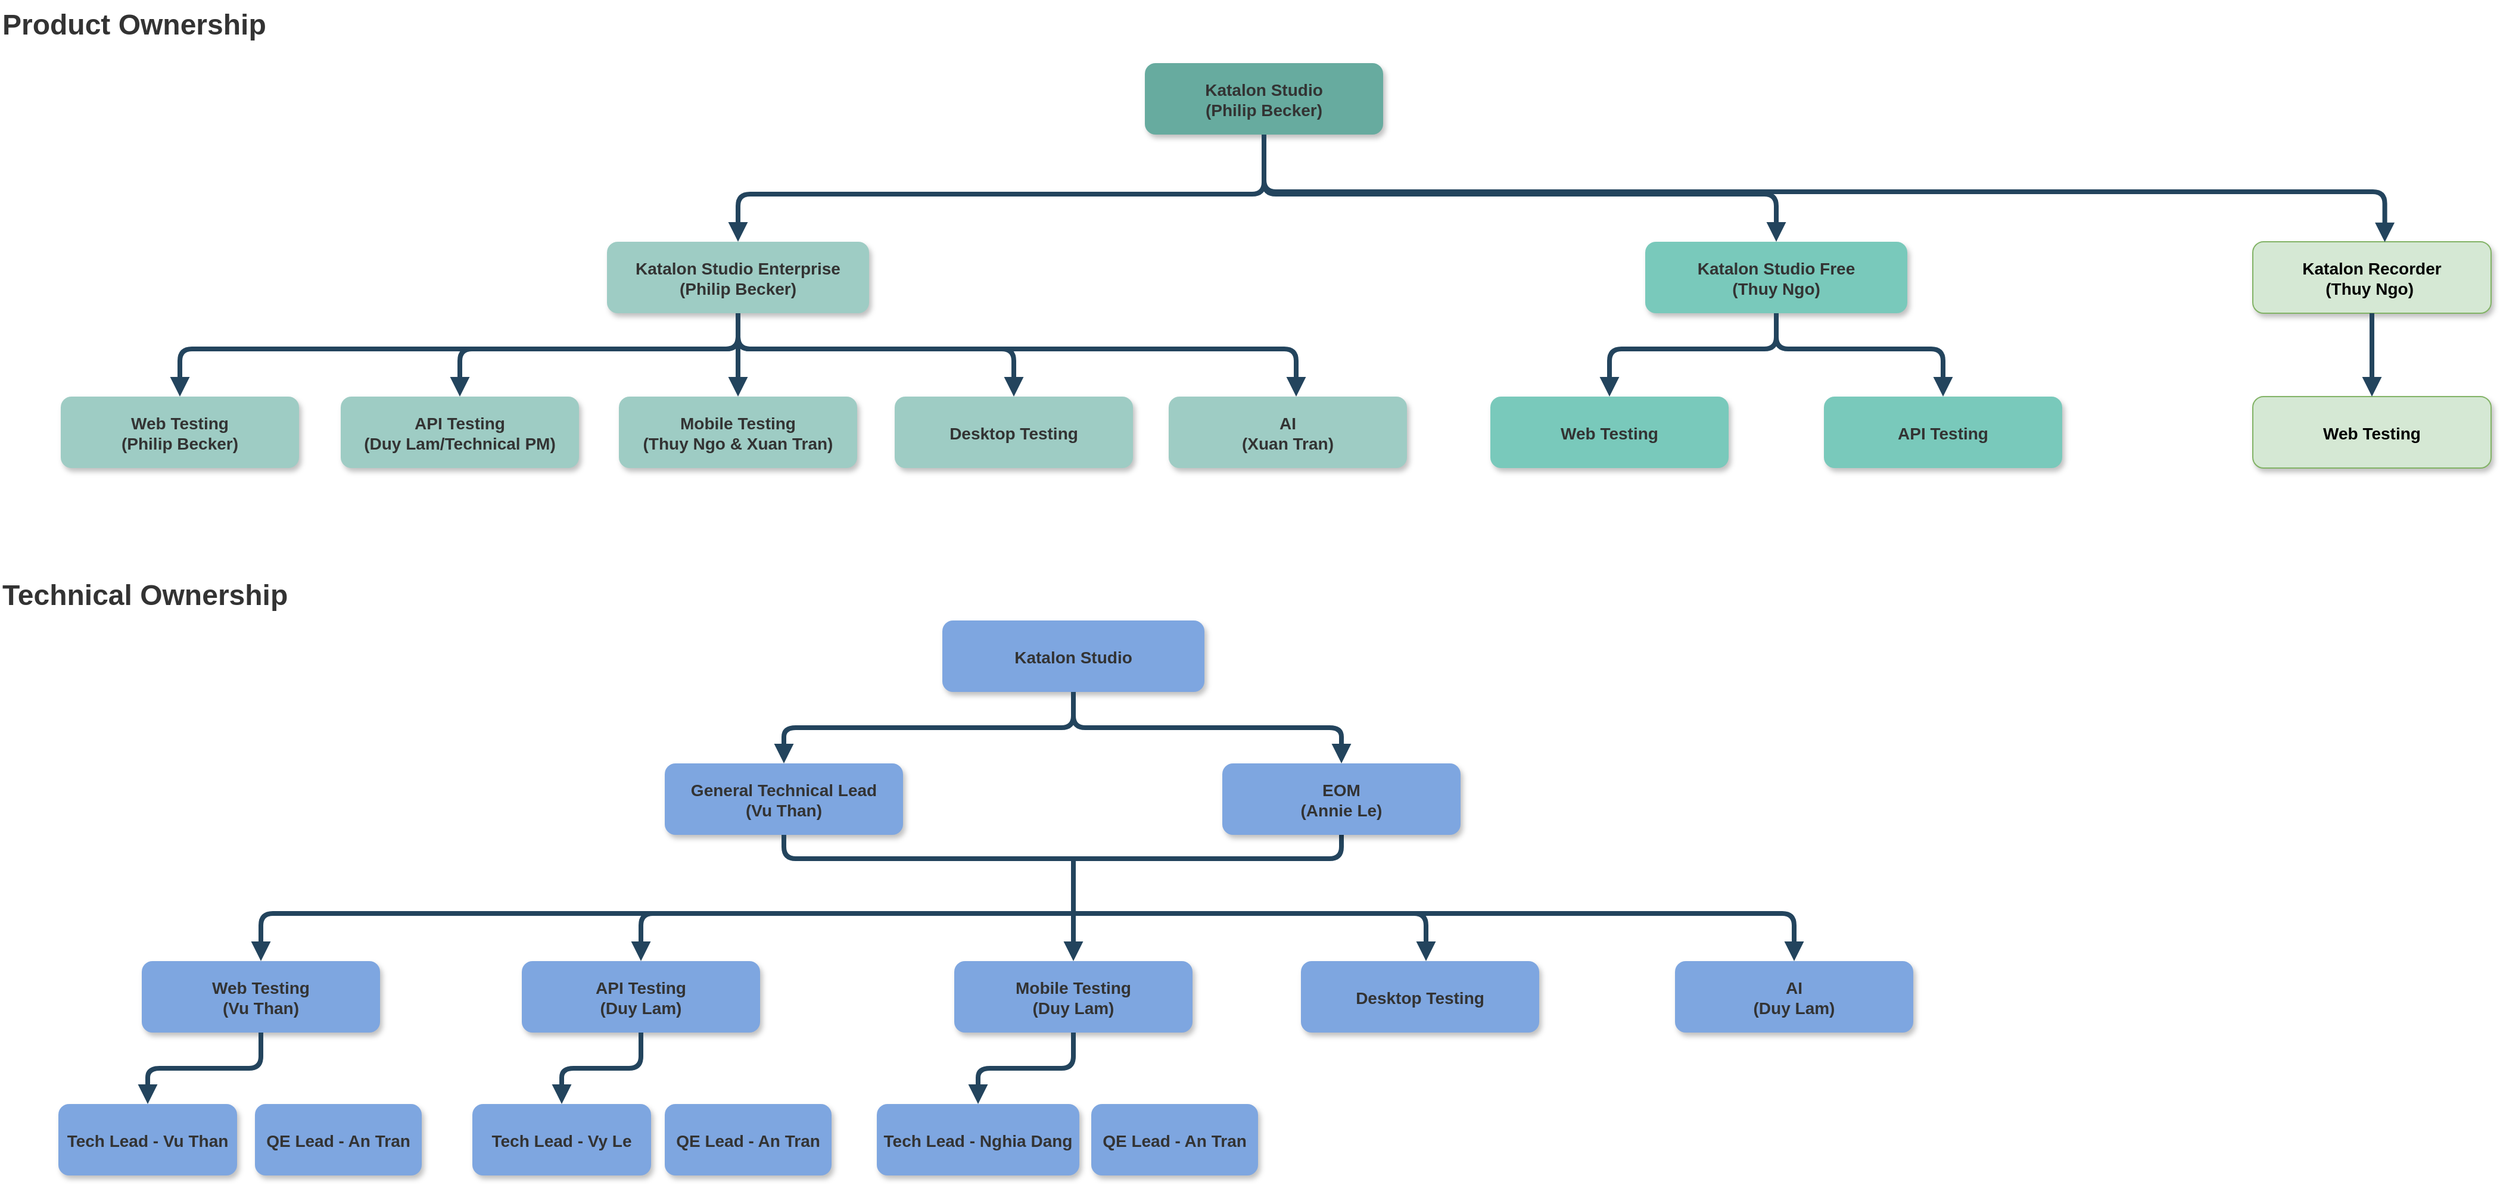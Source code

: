 <mxfile version="24.7.1" type="github">
  <diagram name="Page-1" id="97916047-d0de-89f5-080d-49f4d83e522f">
    <mxGraphModel dx="1193" dy="646" grid="1" gridSize="10" guides="1" tooltips="1" connect="1" arrows="1" fold="1" page="1" pageScale="1.5" pageWidth="1169" pageHeight="827" background="none" math="0" shadow="0">
      <root>
        <mxCell id="0" />
        <mxCell id="1" parent="0" />
        <mxCell id="SAdEDekwwvnTSsliWkF6-55" value="Katalon Studio&#xa;(Philip Becker)" style="rounded=1;fillColor=#67AB9F;strokeColor=none;shadow=1;gradientColor=none;fontStyle=1;fontColor=#333333;fontSize=14;" parent="1" vertex="1">
          <mxGeometry x="2485" y="102" width="200" height="60" as="geometry" />
        </mxCell>
        <mxCell id="SAdEDekwwvnTSsliWkF6-56" value="Katalon Studio Free&#xa;(Thuy Ngo)" style="rounded=1;fillColor=#79C9BB;strokeColor=none;shadow=1;gradientColor=none;fontStyle=1;fontColor=#333333;fontSize=14;" parent="1" vertex="1">
          <mxGeometry x="2905" y="252" width="220" height="60" as="geometry" />
        </mxCell>
        <mxCell id="SAdEDekwwvnTSsliWkF6-58" value="API Testing" style="rounded=1;fillColor=#79C9BB;strokeColor=none;shadow=1;gradientColor=none;fontStyle=1;fontColor=#333333;fontSize=14;" parent="1" vertex="1">
          <mxGeometry x="3055" y="382" width="200" height="60" as="geometry" />
        </mxCell>
        <mxCell id="SAdEDekwwvnTSsliWkF6-61" value="" style="edgeStyle=elbowEdgeStyle;elbow=vertical;strokeWidth=4;endArrow=block;endFill=1;fontStyle=1;strokeColor=#23445D;exitX=0.5;exitY=1;exitDx=0;exitDy=0;fontColor=#333333;" parent="1" source="SAdEDekwwvnTSsliWkF6-55" target="SAdEDekwwvnTSsliWkF6-56" edge="1">
          <mxGeometry x="22" y="165.5" width="100" height="100" as="geometry">
            <mxPoint x="2195" y="192" as="sourcePoint" />
            <mxPoint x="1545" y="92" as="targetPoint" />
            <Array as="points">
              <mxPoint x="2645" y="212" />
            </Array>
          </mxGeometry>
        </mxCell>
        <mxCell id="SAdEDekwwvnTSsliWkF6-67" value="Katalon Studio Enterprise&#xa;(Philip Becker)" style="rounded=1;fillColor=#9ECCC4;strokeColor=none;shadow=1;gradientColor=none;fontStyle=1;fontColor=#333333;fontSize=14;" parent="1" vertex="1">
          <mxGeometry x="2033.5" y="252" width="220" height="60" as="geometry" />
        </mxCell>
        <mxCell id="SAdEDekwwvnTSsliWkF6-70" value="" style="edgeStyle=elbowEdgeStyle;elbow=vertical;strokeWidth=4;endArrow=block;endFill=1;fontStyle=1;strokeColor=#23445D;entryX=0.5;entryY=0;entryDx=0;entryDy=0;exitX=0.5;exitY=1;exitDx=0;exitDy=0;fontColor=#333333;" parent="1" source="SAdEDekwwvnTSsliWkF6-55" target="SAdEDekwwvnTSsliWkF6-67" edge="1">
          <mxGeometry x="22" y="165.5" width="100" height="100" as="geometry">
            <mxPoint x="2195" y="172" as="sourcePoint" />
            <mxPoint x="2375" y="282" as="targetPoint" />
            <Array as="points">
              <mxPoint x="2185" y="212" />
            </Array>
          </mxGeometry>
        </mxCell>
        <mxCell id="SAdEDekwwvnTSsliWkF6-71" value="Web Testing" style="rounded=1;fillColor=#79C9BB;strokeColor=none;shadow=1;gradientColor=none;fontStyle=1;fontColor=#333333;fontSize=14;" parent="1" vertex="1">
          <mxGeometry x="2775" y="382" width="200" height="60" as="geometry" />
        </mxCell>
        <mxCell id="SAdEDekwwvnTSsliWkF6-79" value="API Testing&#xa;(Duy Lam/Technical PM)" style="rounded=1;fillColor=#9ECCC4;strokeColor=none;shadow=1;gradientColor=none;fontStyle=1;fontColor=#333333;fontSize=14;" parent="1" vertex="1">
          <mxGeometry x="1810" y="382" width="200" height="60" as="geometry" />
        </mxCell>
        <mxCell id="SAdEDekwwvnTSsliWkF6-80" value="Web Testing&#xa;(Philip Becker)" style="rounded=1;fillColor=#9ECCC4;strokeColor=none;shadow=1;gradientColor=none;fontStyle=1;fontColor=#333333;fontSize=14;" parent="1" vertex="1">
          <mxGeometry x="1575" y="382" width="200" height="60" as="geometry" />
        </mxCell>
        <mxCell id="SAdEDekwwvnTSsliWkF6-83" value="Mobile Testing&#xa;(Thuy Ngo &amp; Xuan Tran)" style="rounded=1;fillColor=#9ECCC4;strokeColor=none;shadow=1;gradientColor=none;fontStyle=1;fontColor=#333333;fontSize=14;" parent="1" vertex="1">
          <mxGeometry x="2043.5" y="382" width="200" height="60" as="geometry" />
        </mxCell>
        <mxCell id="SAdEDekwwvnTSsliWkF6-84" value="Desktop Testing" style="rounded=1;fillColor=#9ECCC4;strokeColor=none;shadow=1;gradientColor=none;fontStyle=1;fontColor=#333333;fontSize=14;" parent="1" vertex="1">
          <mxGeometry x="2275" y="382" width="200" height="60" as="geometry" />
        </mxCell>
        <mxCell id="SAdEDekwwvnTSsliWkF6-88" value="Katalon Recorder&#xa;(Thuy Ngo) " style="rounded=1;fillColor=#d5e8d4;strokeColor=#82b366;shadow=1;fontStyle=1;fontSize=14;" parent="1" vertex="1">
          <mxGeometry x="3415" y="252" width="200" height="60" as="geometry" />
        </mxCell>
        <mxCell id="SAdEDekwwvnTSsliWkF6-89" value="" style="edgeStyle=elbowEdgeStyle;elbow=vertical;strokeWidth=4;endArrow=block;endFill=1;fontStyle=1;strokeColor=#23445D;entryX=0.5;entryY=0;entryDx=0;entryDy=0;exitX=0.5;exitY=1;exitDx=0;exitDy=0;fontColor=#333333;" parent="1" source="SAdEDekwwvnTSsliWkF6-67" target="SAdEDekwwvnTSsliWkF6-80" edge="1">
          <mxGeometry x="22" y="165.5" width="100" height="100" as="geometry">
            <mxPoint x="2211" y="292" as="sourcePoint" />
            <mxPoint x="1731" y="382" as="targetPoint" />
            <Array as="points">
              <mxPoint x="1661" y="342" />
            </Array>
          </mxGeometry>
        </mxCell>
        <mxCell id="SAdEDekwwvnTSsliWkF6-91" value="" style="edgeStyle=elbowEdgeStyle;elbow=vertical;strokeWidth=4;endArrow=block;endFill=1;fontStyle=1;strokeColor=#23445D;entryX=0.5;entryY=0;entryDx=0;entryDy=0;fontColor=#333333;exitX=0.5;exitY=1;exitDx=0;exitDy=0;" parent="1" source="SAdEDekwwvnTSsliWkF6-67" target="SAdEDekwwvnTSsliWkF6-79" edge="1">
          <mxGeometry x="22" y="165.5" width="100" height="100" as="geometry">
            <mxPoint x="2021" y="312" as="sourcePoint" />
            <mxPoint x="1741" y="392" as="targetPoint" />
            <Array as="points">
              <mxPoint x="1981" y="342" />
            </Array>
          </mxGeometry>
        </mxCell>
        <mxCell id="SAdEDekwwvnTSsliWkF6-92" value="" style="edgeStyle=elbowEdgeStyle;elbow=vertical;strokeWidth=4;endArrow=block;endFill=1;fontStyle=1;strokeColor=#23445D;entryX=0.5;entryY=0;entryDx=0;entryDy=0;exitX=0.5;exitY=1;exitDx=0;exitDy=0;fontColor=#333333;" parent="1" source="SAdEDekwwvnTSsliWkF6-67" target="SAdEDekwwvnTSsliWkF6-83" edge="1">
          <mxGeometry x="22" y="165.5" width="100" height="100" as="geometry">
            <mxPoint x="2031" y="322" as="sourcePoint" />
            <mxPoint x="1961" y="392" as="targetPoint" />
            <Array as="points">
              <mxPoint x="2101" y="342" />
            </Array>
          </mxGeometry>
        </mxCell>
        <mxCell id="SAdEDekwwvnTSsliWkF6-93" value="" style="edgeStyle=elbowEdgeStyle;elbow=vertical;strokeWidth=4;endArrow=block;endFill=1;fontStyle=1;strokeColor=#23445D;entryX=0.5;entryY=0;entryDx=0;entryDy=0;fontColor=#333333;exitX=0.5;exitY=1;exitDx=0;exitDy=0;" parent="1" source="SAdEDekwwvnTSsliWkF6-67" target="SAdEDekwwvnTSsliWkF6-84" edge="1">
          <mxGeometry x="22" y="165.5" width="100" height="100" as="geometry">
            <mxPoint x="2021" y="312" as="sourcePoint" />
            <mxPoint x="2191" y="392" as="targetPoint" />
            <Array as="points">
              <mxPoint x="2211" y="342" />
            </Array>
          </mxGeometry>
        </mxCell>
        <mxCell id="SAdEDekwwvnTSsliWkF6-94" value="" style="edgeStyle=elbowEdgeStyle;elbow=vertical;strokeWidth=4;endArrow=block;endFill=1;fontStyle=1;strokeColor=#23445D;entryX=0.5;entryY=0;entryDx=0;entryDy=0;fontColor=#333333;" parent="1" target="SAdEDekwwvnTSsliWkF6-58" edge="1">
          <mxGeometry x="22" y="165.5" width="100" height="100" as="geometry">
            <mxPoint x="3015" y="312" as="sourcePoint" />
            <mxPoint x="3385" y="382" as="targetPoint" />
            <Array as="points">
              <mxPoint x="3205" y="342" />
            </Array>
          </mxGeometry>
        </mxCell>
        <mxCell id="SAdEDekwwvnTSsliWkF6-95" value="" style="edgeStyle=elbowEdgeStyle;elbow=vertical;strokeWidth=4;endArrow=block;endFill=1;fontStyle=1;strokeColor=#23445D;entryX=0.5;entryY=0;entryDx=0;entryDy=0;fontColor=#333333;" parent="1" target="SAdEDekwwvnTSsliWkF6-71" edge="1">
          <mxGeometry x="22" y="165.5" width="100" height="100" as="geometry">
            <mxPoint x="3015" y="312" as="sourcePoint" />
            <mxPoint x="3175" y="382" as="targetPoint" />
            <Array as="points">
              <mxPoint x="3205" y="342" />
            </Array>
          </mxGeometry>
        </mxCell>
        <mxCell id="SAdEDekwwvnTSsliWkF6-118" value="" style="edgeStyle=elbowEdgeStyle;elbow=vertical;strokeWidth=4;endArrow=block;endFill=1;fontStyle=1;strokeColor=#23445D;fontColor=#333333;exitX=0.5;exitY=1;exitDx=0;exitDy=0;" parent="1" source="SAdEDekwwvnTSsliWkF6-67" edge="1">
          <mxGeometry x="22" y="165.5" width="100" height="100" as="geometry">
            <mxPoint x="2022" y="312" as="sourcePoint" />
            <mxPoint x="2612" y="382" as="targetPoint" />
            <Array as="points">
              <mxPoint x="2322" y="342" />
            </Array>
          </mxGeometry>
        </mxCell>
        <mxCell id="SAdEDekwwvnTSsliWkF6-119" value="AI&#xa;(Xuan Tran)" style="rounded=1;fillColor=#9ECCC4;strokeColor=none;shadow=1;gradientColor=none;fontStyle=1;fontColor=#333333;fontSize=14;" parent="1" vertex="1">
          <mxGeometry x="2505" y="382" width="200" height="60" as="geometry" />
        </mxCell>
        <mxCell id="SAdEDekwwvnTSsliWkF6-132" value="&lt;h1 style=&quot;margin-top: 0px;&quot;&gt;Product Ownership&lt;/h1&gt;" style="text;html=1;whiteSpace=wrap;overflow=hidden;rounded=0;fontColor=#333333;" parent="1" vertex="1">
          <mxGeometry x="1524" y="49" width="230" height="50" as="geometry" />
        </mxCell>
        <mxCell id="SAdEDekwwvnTSsliWkF6-133" value="&lt;h1 style=&quot;margin-top: 0px;&quot;&gt;Technical Ownership&lt;/h1&gt;" style="text;html=1;whiteSpace=wrap;overflow=hidden;rounded=0;fontColor=#333333;" parent="1" vertex="1">
          <mxGeometry x="1524" y="528" width="276" height="70" as="geometry" />
        </mxCell>
        <mxCell id="SAdEDekwwvnTSsliWkF6-134" value="API Testing&#xa;(Duy Lam)" style="rounded=1;fillColor=#7EA6E0;strokeColor=none;shadow=1;gradientColor=none;fontStyle=1;fontColor=#333333;fontSize=14;" parent="1" vertex="1">
          <mxGeometry x="1962" y="856" width="200" height="60" as="geometry" />
        </mxCell>
        <mxCell id="SAdEDekwwvnTSsliWkF6-135" value="Web Testing&#xa;(Vu Than)" style="rounded=1;fillColor=#7EA6E0;strokeColor=none;shadow=1;gradientColor=none;fontStyle=1;fontColor=#333333;fontSize=14;" parent="1" vertex="1">
          <mxGeometry x="1643" y="856" width="200" height="60" as="geometry" />
        </mxCell>
        <mxCell id="SAdEDekwwvnTSsliWkF6-136" value="Mobile Testing&#xa;(Duy Lam)" style="rounded=1;fillColor=#7EA6E0;strokeColor=none;shadow=1;gradientColor=none;fontStyle=1;fontColor=#333333;fontSize=14;" parent="1" vertex="1">
          <mxGeometry x="2325" y="856" width="200" height="60" as="geometry" />
        </mxCell>
        <mxCell id="SAdEDekwwvnTSsliWkF6-137" value="Desktop Testing" style="rounded=1;fillColor=#7EA6E0;strokeColor=none;shadow=1;gradientColor=none;fontStyle=1;fontColor=#333333;fontSize=14;" parent="1" vertex="1">
          <mxGeometry x="2616" y="856" width="200" height="60" as="geometry" />
        </mxCell>
        <mxCell id="SAdEDekwwvnTSsliWkF6-144" value="Tech Lead - Vu Than" style="rounded=1;fillColor=#7EA6E0;strokeColor=none;shadow=1;gradientColor=none;fontStyle=1;fontColor=#333333;fontSize=14;" parent="1" vertex="1">
          <mxGeometry x="1573" y="976" width="150" height="60" as="geometry" />
        </mxCell>
        <mxCell id="SAdEDekwwvnTSsliWkF6-145" value="" style="edgeStyle=elbowEdgeStyle;elbow=vertical;strokeWidth=4;endArrow=block;endFill=1;fontStyle=1;strokeColor=#23445D;entryX=0.5;entryY=0;entryDx=0;entryDy=0;exitX=0.5;exitY=1;exitDx=0;exitDy=0;fontColor=#333333;fillColor=#7EA6E0;" parent="1" source="SAdEDekwwvnTSsliWkF6-135" target="SAdEDekwwvnTSsliWkF6-144" edge="1">
          <mxGeometry x="22" y="165.5" width="100" height="100" as="geometry">
            <mxPoint x="1780.58" y="1036" as="sourcePoint" />
            <mxPoint x="1780.58" y="1096" as="targetPoint" />
            <Array as="points" />
          </mxGeometry>
        </mxCell>
        <mxCell id="SAdEDekwwvnTSsliWkF6-146" value="QE Lead - An Tran" style="rounded=1;fillColor=#7EA6E0;strokeColor=none;shadow=1;gradientColor=none;fontStyle=1;fontColor=#333333;fontSize=14;" parent="1" vertex="1">
          <mxGeometry x="1738" y="976" width="140" height="60" as="geometry" />
        </mxCell>
        <mxCell id="SAdEDekwwvnTSsliWkF6-147" value="Tech Lead - Vy Le" style="rounded=1;fillColor=#7EA6E0;strokeColor=none;shadow=1;gradientColor=none;fontStyle=1;fontColor=#333333;fontSize=14;" parent="1" vertex="1">
          <mxGeometry x="1920.5" y="976" width="150" height="60" as="geometry" />
        </mxCell>
        <mxCell id="SAdEDekwwvnTSsliWkF6-149" value="QE Lead - An Tran" style="rounded=1;fillColor=#7EA6E0;strokeColor=none;shadow=1;gradientColor=none;fontStyle=1;fontColor=#333333;fontSize=14;" parent="1" vertex="1">
          <mxGeometry x="2082" y="976" width="140" height="60" as="geometry" />
        </mxCell>
        <mxCell id="SAdEDekwwvnTSsliWkF6-150" value="Tech Lead - Nghia Dang" style="rounded=1;fillColor=#7EA6E0;strokeColor=none;shadow=1;gradientColor=none;fontStyle=1;fontColor=#333333;fontSize=14;" parent="1" vertex="1">
          <mxGeometry x="2260" y="976" width="170" height="60" as="geometry" />
        </mxCell>
        <mxCell id="SAdEDekwwvnTSsliWkF6-152" value="QE Lead - An Tran" style="rounded=1;fillColor=#7EA6E0;strokeColor=none;shadow=1;gradientColor=none;fontStyle=1;fontColor=#333333;fontSize=14;" parent="1" vertex="1">
          <mxGeometry x="2440" y="976" width="140" height="60" as="geometry" />
        </mxCell>
        <mxCell id="SAdEDekwwvnTSsliWkF6-176" value="AI&#xa;(Duy Lam)" style="rounded=1;fillColor=#7EA6E0;strokeColor=none;shadow=1;gradientColor=none;fontStyle=1;fontColor=#333333;fontSize=14;" parent="1" vertex="1">
          <mxGeometry x="2930" y="856" width="200" height="60" as="geometry" />
        </mxCell>
        <mxCell id="SAdEDekwwvnTSsliWkF6-178" value="Katalon Studio" style="rounded=1;fillColor=#7EA6E0;strokeColor=none;shadow=1;gradientColor=none;fontStyle=1;fontColor=#333333;fontSize=14;" parent="1" vertex="1">
          <mxGeometry x="2315" y="570" width="220" height="60" as="geometry" />
        </mxCell>
        <mxCell id="SAdEDekwwvnTSsliWkF6-179" value="" style="edgeStyle=elbowEdgeStyle;elbow=vertical;strokeWidth=4;endArrow=block;endFill=1;fontStyle=1;strokeColor=#23445D;entryX=0.5;entryY=0;entryDx=0;entryDy=0;fontColor=#333333;fillColor=#7EA6E0;" parent="1" target="SAdEDekwwvnTSsliWkF6-135" edge="1">
          <mxGeometry x="22" y="165.5" width="100" height="100" as="geometry">
            <mxPoint x="2415" y="816" as="sourcePoint" />
            <mxPoint x="1843" y="856" as="targetPoint" />
            <Array as="points">
              <mxPoint x="1920" y="816" />
            </Array>
          </mxGeometry>
        </mxCell>
        <mxCell id="SAdEDekwwvnTSsliWkF6-180" value="" style="edgeStyle=elbowEdgeStyle;elbow=vertical;strokeWidth=4;endArrow=block;endFill=1;fontStyle=1;strokeColor=#23445D;entryX=0.5;entryY=0;entryDx=0;entryDy=0;fontColor=#333333;fillColor=#7EA6E0;" parent="1" target="SAdEDekwwvnTSsliWkF6-134" edge="1">
          <mxGeometry x="22" y="165.5" width="100" height="100" as="geometry">
            <mxPoint x="2410" y="816" as="sourcePoint" />
            <mxPoint x="2123" y="856" as="targetPoint" />
            <Array as="points">
              <mxPoint x="2240" y="816" />
            </Array>
          </mxGeometry>
        </mxCell>
        <mxCell id="SAdEDekwwvnTSsliWkF6-181" value="" style="edgeStyle=elbowEdgeStyle;elbow=vertical;strokeWidth=4;endArrow=block;endFill=1;fontStyle=1;strokeColor=#23445D;entryX=0.5;entryY=0;entryDx=0;entryDy=0;fontColor=#333333;fillColor=#7EA6E0;" parent="1" target="SAdEDekwwvnTSsliWkF6-136" edge="1">
          <mxGeometry x="22" y="165.5" width="100" height="100" as="geometry">
            <mxPoint x="2425" y="770" as="sourcePoint" />
            <mxPoint x="2410" y="856" as="targetPoint" />
            <Array as="points">
              <mxPoint x="2404" y="826" />
            </Array>
          </mxGeometry>
        </mxCell>
        <mxCell id="SAdEDekwwvnTSsliWkF6-182" value="" style="edgeStyle=elbowEdgeStyle;elbow=vertical;strokeWidth=4;endArrow=block;endFill=1;fontStyle=1;strokeColor=#23445D;entryX=0.5;entryY=0;entryDx=0;entryDy=0;fontColor=#333333;fillColor=#7EA6E0;" parent="1" edge="1">
          <mxGeometry x="22" y="165.5" width="100" height="100" as="geometry">
            <mxPoint x="2415" y="816" as="sourcePoint" />
            <mxPoint x="2721" y="856" as="targetPoint" />
            <Array as="points">
              <mxPoint x="2541" y="816" />
            </Array>
          </mxGeometry>
        </mxCell>
        <mxCell id="SAdEDekwwvnTSsliWkF6-183" value="" style="edgeStyle=elbowEdgeStyle;elbow=vertical;strokeWidth=4;endArrow=block;endFill=1;fontStyle=1;strokeColor=#23445D;fontColor=#333333;fillColor=#7EA6E0;entryX=0.5;entryY=0;entryDx=0;entryDy=0;" parent="1" target="SAdEDekwwvnTSsliWkF6-176" edge="1">
          <mxGeometry x="22" y="165.5" width="100" height="100" as="geometry">
            <mxPoint x="2415" y="816" as="sourcePoint" />
            <mxPoint x="2942" y="856" as="targetPoint" />
            <Array as="points">
              <mxPoint x="2652" y="816" />
            </Array>
          </mxGeometry>
        </mxCell>
        <mxCell id="SAdEDekwwvnTSsliWkF6-188" value="" style="edgeStyle=elbowEdgeStyle;elbow=vertical;strokeWidth=4;endArrow=block;endFill=1;fontStyle=1;strokeColor=#23445D;entryX=0.5;entryY=0;entryDx=0;entryDy=0;exitX=0.5;exitY=1;exitDx=0;exitDy=0;fontColor=#333333;fillColor=#7EA6E0;" parent="1" source="SAdEDekwwvnTSsliWkF6-134" target="SAdEDekwwvnTSsliWkF6-147" edge="1">
          <mxGeometry x="22" y="165.5" width="100" height="100" as="geometry">
            <mxPoint x="2060.5" y="916" as="sourcePoint" />
            <mxPoint x="1965.5" y="976" as="targetPoint" />
            <Array as="points" />
          </mxGeometry>
        </mxCell>
        <mxCell id="SAdEDekwwvnTSsliWkF6-189" value="" style="edgeStyle=elbowEdgeStyle;elbow=vertical;strokeWidth=4;endArrow=block;endFill=1;fontStyle=1;strokeColor=#23445D;entryX=0.5;entryY=0;entryDx=0;entryDy=0;exitX=0.5;exitY=1;exitDx=0;exitDy=0;fontColor=#333333;fillColor=#7EA6E0;" parent="1" source="SAdEDekwwvnTSsliWkF6-136" target="SAdEDekwwvnTSsliWkF6-150" edge="1">
          <mxGeometry x="22" y="165.5" width="100" height="100" as="geometry">
            <mxPoint x="2406" y="916" as="sourcePoint" />
            <mxPoint x="2340" y="976" as="targetPoint" />
            <Array as="points" />
          </mxGeometry>
        </mxCell>
        <mxCell id="SAdEDekwwvnTSsliWkF6-190" value="General Technical Lead&#xa;(Vu Than)" style="rounded=1;fillColor=#7EA6E0;strokeColor=none;shadow=1;gradientColor=none;fontStyle=1;fontColor=#333333;fontSize=14;" parent="1" vertex="1">
          <mxGeometry x="2082" y="690" width="200" height="60" as="geometry" />
        </mxCell>
        <mxCell id="SAdEDekwwvnTSsliWkF6-192" value="" style="edgeStyle=elbowEdgeStyle;elbow=vertical;strokeWidth=4;endArrow=block;endFill=1;fontStyle=1;strokeColor=#23445D;entryX=0.5;entryY=0;entryDx=0;entryDy=0;exitX=0.5;exitY=1;exitDx=0;exitDy=0;fontColor=#333333;fillColor=#7EA6E0;" parent="1" source="SAdEDekwwvnTSsliWkF6-178" target="SAdEDekwwvnTSsliWkF6-190" edge="1">
          <mxGeometry x="22" y="165.5" width="100" height="100" as="geometry">
            <mxPoint x="2410" y="640" as="sourcePoint" />
            <mxPoint x="2315" y="700" as="targetPoint" />
            <Array as="points" />
          </mxGeometry>
        </mxCell>
        <mxCell id="SAdEDekwwvnTSsliWkF6-193" value="" style="edgeStyle=elbowEdgeStyle;elbow=vertical;strokeWidth=4;endArrow=block;endFill=1;fontStyle=1;strokeColor=#23445D;entryX=0.5;entryY=0;entryDx=0;entryDy=0;exitX=0.5;exitY=1;exitDx=0;exitDy=0;fontColor=#333333;fillColor=#7EA6E0;" parent="1" source="SAdEDekwwvnTSsliWkF6-178" edge="1">
          <mxGeometry x="22" y="165.5" width="100" height="100" as="geometry">
            <mxPoint x="2540" y="660" as="sourcePoint" />
            <mxPoint x="2650" y="690" as="targetPoint" />
            <Array as="points" />
          </mxGeometry>
        </mxCell>
        <mxCell id="SAdEDekwwvnTSsliWkF6-194" value="" style="edgeStyle=elbowEdgeStyle;elbow=vertical;strokeWidth=4;endArrow=block;endFill=1;fontStyle=1;strokeColor=#23445D;exitX=0.5;exitY=1;exitDx=0;exitDy=0;fontColor=#333333;entryX=0.5;entryY=0;entryDx=0;entryDy=0;" parent="1" source="SAdEDekwwvnTSsliWkF6-190" edge="1">
          <mxGeometry x="22" y="165.5" width="100" height="100" as="geometry">
            <mxPoint x="2189" y="750" as="sourcePoint" />
            <mxPoint x="2650" y="690" as="targetPoint" />
            <Array as="points">
              <mxPoint x="2420" y="770" />
            </Array>
          </mxGeometry>
        </mxCell>
        <mxCell id="SAdEDekwwvnTSsliWkF6-196" value="EOM&#xa;(Annie Le)" style="rounded=1;fillColor=#7EA6E0;strokeColor=none;shadow=1;gradientColor=none;fontStyle=1;fontColor=#333333;fontSize=14;" parent="1" vertex="1">
          <mxGeometry x="2550" y="690" width="200" height="60" as="geometry" />
        </mxCell>
        <mxCell id="PLqqCOCqb4981B7Z2kFK-1" value="" style="edgeStyle=elbowEdgeStyle;elbow=vertical;strokeWidth=4;endArrow=block;endFill=1;fontStyle=1;strokeColor=#23445D;exitX=0.5;exitY=1;exitDx=0;exitDy=0;fontColor=#333333;entryX=0.554;entryY=0.005;entryDx=0;entryDy=0;entryPerimeter=0;" edge="1" parent="1" source="SAdEDekwwvnTSsliWkF6-55" target="SAdEDekwwvnTSsliWkF6-88">
          <mxGeometry x="22" y="165.5" width="100" height="100" as="geometry">
            <mxPoint x="2595" y="172" as="sourcePoint" />
            <mxPoint x="3510" y="250" as="targetPoint" />
            <Array as="points">
              <mxPoint x="3050" y="210" />
            </Array>
          </mxGeometry>
        </mxCell>
        <mxCell id="PLqqCOCqb4981B7Z2kFK-2" value="Web Testing" style="rounded=1;fillColor=#d5e8d4;strokeColor=#82b366;shadow=1;fontStyle=1;fontSize=14;" vertex="1" parent="1">
          <mxGeometry x="3415" y="382" width="200" height="60" as="geometry" />
        </mxCell>
        <mxCell id="PLqqCOCqb4981B7Z2kFK-3" value="" style="edgeStyle=elbowEdgeStyle;elbow=vertical;strokeWidth=4;endArrow=block;endFill=1;fontStyle=1;strokeColor=#23445D;entryX=0.5;entryY=0;entryDx=0;entryDy=0;fontColor=#333333;exitX=0.5;exitY=1;exitDx=0;exitDy=0;" edge="1" parent="1" target="PLqqCOCqb4981B7Z2kFK-2" source="SAdEDekwwvnTSsliWkF6-88">
          <mxGeometry x="22" y="165.5" width="100" height="100" as="geometry">
            <mxPoint x="3420" y="310" as="sourcePoint" />
            <mxPoint x="3790" y="380" as="targetPoint" />
            <Array as="points">
              <mxPoint x="3610" y="340" />
            </Array>
          </mxGeometry>
        </mxCell>
      </root>
    </mxGraphModel>
  </diagram>
</mxfile>
